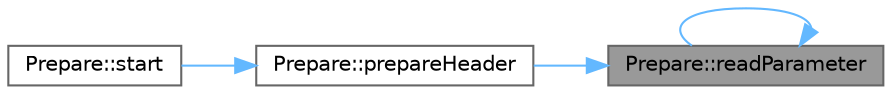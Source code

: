 digraph "Prepare::readParameter"
{
 // INTERACTIVE_SVG=YES
 // LATEX_PDF_SIZE
  bgcolor="transparent";
  edge [fontname=Helvetica,fontsize=10,labelfontname=Helvetica,labelfontsize=10];
  node [fontname=Helvetica,fontsize=10,shape=box,height=0.2,width=0.4];
  rankdir="RL";
  Node1 [id="Node000001",label="Prepare::readParameter",height=0.2,width=0.4,color="gray40", fillcolor="grey60", style="filled", fontcolor="black",tooltip=" "];
  Node1 -> Node2 [id="edge1_Node000001_Node000002",dir="back",color="steelblue1",style="solid",tooltip=" "];
  Node2 [id="Node000002",label="Prepare::prepareHeader",height=0.2,width=0.4,color="grey40", fillcolor="white", style="filled",URL="$d0/d15/a00700_a964ee5619e114baa43dc56f616ac2b50.html#a964ee5619e114baa43dc56f616ac2b50",tooltip=" "];
  Node2 -> Node3 [id="edge2_Node000002_Node000003",dir="back",color="steelblue1",style="solid",tooltip=" "];
  Node3 [id="Node000003",label="Prepare::start",height=0.2,width=0.4,color="grey40", fillcolor="white", style="filled",URL="$d0/d15/a00700_a81a111b01d45ed8f1814137df2fd268a.html#a81a111b01d45ed8f1814137df2fd268a",tooltip=" "];
  Node1 -> Node1 [id="edge3_Node000001_Node000001",dir="back",color="steelblue1",style="solid",tooltip=" "];
}
